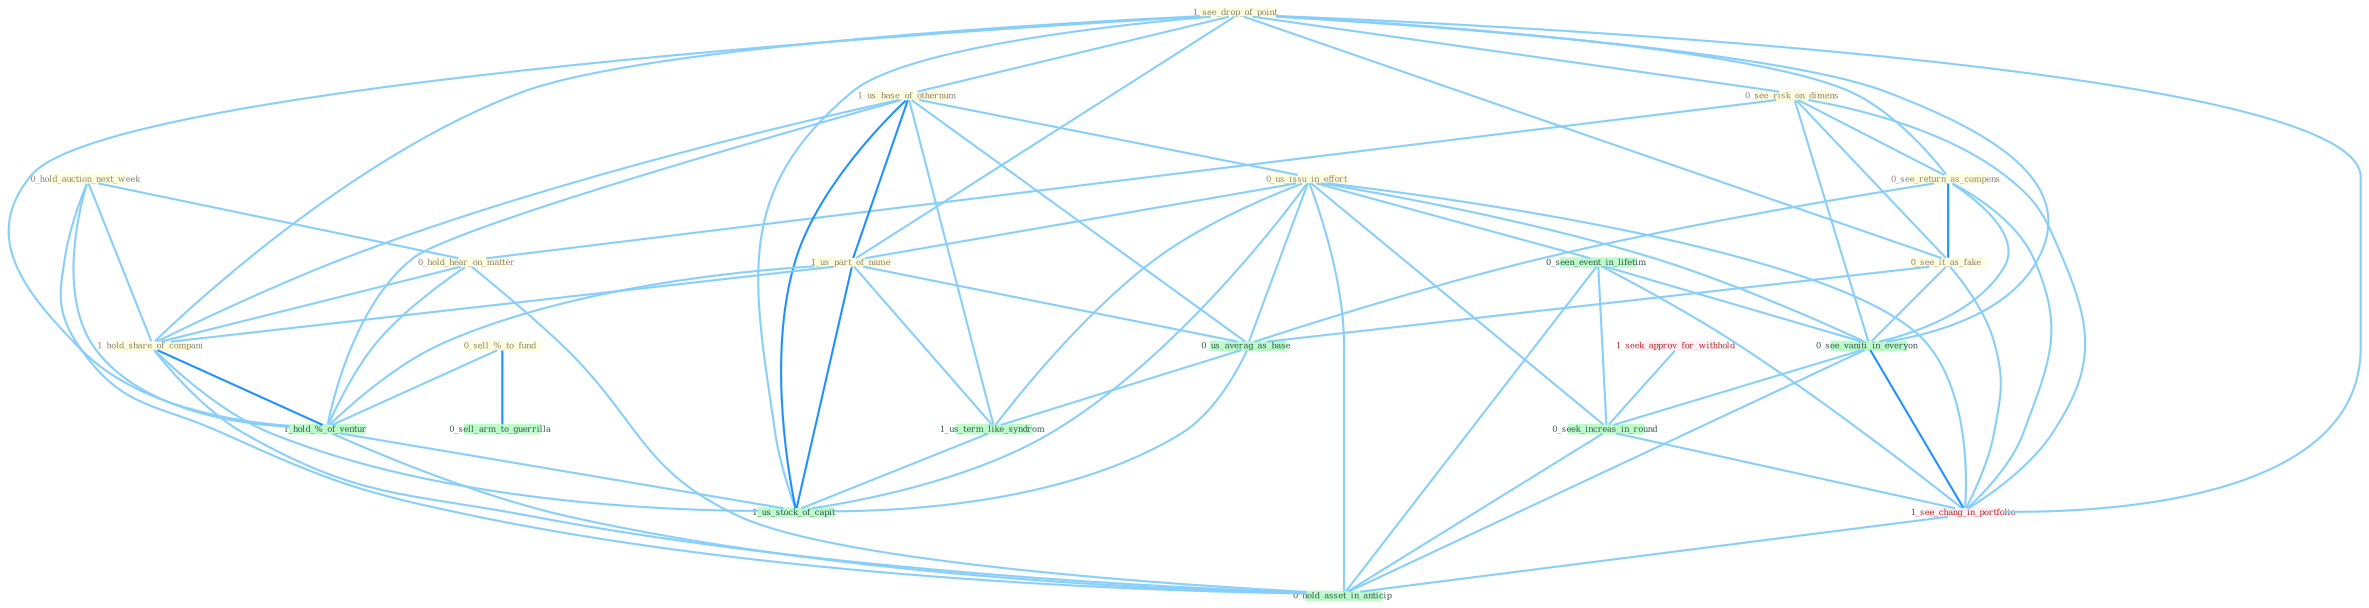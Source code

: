 Graph G{ 
    node
    [shape=polygon,style=filled,width=.5,height=.06,color="#BDFCC9",fixedsize=true,fontsize=4,
    fontcolor="#2f4f4f"];
    {node
    [color="#ffffe0", fontcolor="#8b7d6b"] "0_sell_%_to_fund " "0_hold_auction_next_week " "1_see_drop_of_point " "0_see_risk_on_dimens " "0_see_return_as_compens " "1_us_base_of_othernum " "0_hold_hear_on_matter " "0_us_issu_in_effort " "1_us_part_of_name " "0_see_it_as_fake " "1_hold_share_of_compani "}
{node [color="#fff0f5", fontcolor="#b22222"] "1_seek_approv_for_withhold " "1_see_chang_in_portfolio "}
edge [color="#B0E2FF"];

	"0_sell_%_to_fund " -- "1_hold_%_of_ventur " [w="1", color="#87cefa" ];
	"0_sell_%_to_fund " -- "0_sell_arm_to_guerrilla " [w="2", color="#1e90ff" , len=0.8];
	"0_hold_auction_next_week " -- "0_hold_hear_on_matter " [w="1", color="#87cefa" ];
	"0_hold_auction_next_week " -- "1_hold_share_of_compani " [w="1", color="#87cefa" ];
	"0_hold_auction_next_week " -- "1_hold_%_of_ventur " [w="1", color="#87cefa" ];
	"0_hold_auction_next_week " -- "0_hold_asset_in_anticip " [w="1", color="#87cefa" ];
	"1_see_drop_of_point " -- "0_see_risk_on_dimens " [w="1", color="#87cefa" ];
	"1_see_drop_of_point " -- "0_see_return_as_compens " [w="1", color="#87cefa" ];
	"1_see_drop_of_point " -- "1_us_base_of_othernum " [w="1", color="#87cefa" ];
	"1_see_drop_of_point " -- "1_us_part_of_name " [w="1", color="#87cefa" ];
	"1_see_drop_of_point " -- "0_see_it_as_fake " [w="1", color="#87cefa" ];
	"1_see_drop_of_point " -- "1_hold_share_of_compani " [w="1", color="#87cefa" ];
	"1_see_drop_of_point " -- "1_hold_%_of_ventur " [w="1", color="#87cefa" ];
	"1_see_drop_of_point " -- "0_see_vaniti_in_everyon " [w="1", color="#87cefa" ];
	"1_see_drop_of_point " -- "1_us_stock_of_capit " [w="1", color="#87cefa" ];
	"1_see_drop_of_point " -- "1_see_chang_in_portfolio " [w="1", color="#87cefa" ];
	"0_see_risk_on_dimens " -- "0_see_return_as_compens " [w="1", color="#87cefa" ];
	"0_see_risk_on_dimens " -- "0_hold_hear_on_matter " [w="1", color="#87cefa" ];
	"0_see_risk_on_dimens " -- "0_see_it_as_fake " [w="1", color="#87cefa" ];
	"0_see_risk_on_dimens " -- "0_see_vaniti_in_everyon " [w="1", color="#87cefa" ];
	"0_see_risk_on_dimens " -- "1_see_chang_in_portfolio " [w="1", color="#87cefa" ];
	"0_see_return_as_compens " -- "0_see_it_as_fake " [w="2", color="#1e90ff" , len=0.8];
	"0_see_return_as_compens " -- "0_us_averag_as_base " [w="1", color="#87cefa" ];
	"0_see_return_as_compens " -- "0_see_vaniti_in_everyon " [w="1", color="#87cefa" ];
	"0_see_return_as_compens " -- "1_see_chang_in_portfolio " [w="1", color="#87cefa" ];
	"1_us_base_of_othernum " -- "0_us_issu_in_effort " [w="1", color="#87cefa" ];
	"1_us_base_of_othernum " -- "1_us_part_of_name " [w="2", color="#1e90ff" , len=0.8];
	"1_us_base_of_othernum " -- "1_hold_share_of_compani " [w="1", color="#87cefa" ];
	"1_us_base_of_othernum " -- "0_us_averag_as_base " [w="1", color="#87cefa" ];
	"1_us_base_of_othernum " -- "1_us_term_like_syndrom " [w="1", color="#87cefa" ];
	"1_us_base_of_othernum " -- "1_hold_%_of_ventur " [w="1", color="#87cefa" ];
	"1_us_base_of_othernum " -- "1_us_stock_of_capit " [w="2", color="#1e90ff" , len=0.8];
	"0_hold_hear_on_matter " -- "1_hold_share_of_compani " [w="1", color="#87cefa" ];
	"0_hold_hear_on_matter " -- "1_hold_%_of_ventur " [w="1", color="#87cefa" ];
	"0_hold_hear_on_matter " -- "0_hold_asset_in_anticip " [w="1", color="#87cefa" ];
	"0_us_issu_in_effort " -- "1_us_part_of_name " [w="1", color="#87cefa" ];
	"0_us_issu_in_effort " -- "0_seen_event_in_lifetim " [w="1", color="#87cefa" ];
	"0_us_issu_in_effort " -- "0_us_averag_as_base " [w="1", color="#87cefa" ];
	"0_us_issu_in_effort " -- "1_us_term_like_syndrom " [w="1", color="#87cefa" ];
	"0_us_issu_in_effort " -- "0_see_vaniti_in_everyon " [w="1", color="#87cefa" ];
	"0_us_issu_in_effort " -- "0_seek_increas_in_round " [w="1", color="#87cefa" ];
	"0_us_issu_in_effort " -- "1_us_stock_of_capit " [w="1", color="#87cefa" ];
	"0_us_issu_in_effort " -- "1_see_chang_in_portfolio " [w="1", color="#87cefa" ];
	"0_us_issu_in_effort " -- "0_hold_asset_in_anticip " [w="1", color="#87cefa" ];
	"1_us_part_of_name " -- "1_hold_share_of_compani " [w="1", color="#87cefa" ];
	"1_us_part_of_name " -- "0_us_averag_as_base " [w="1", color="#87cefa" ];
	"1_us_part_of_name " -- "1_us_term_like_syndrom " [w="1", color="#87cefa" ];
	"1_us_part_of_name " -- "1_hold_%_of_ventur " [w="1", color="#87cefa" ];
	"1_us_part_of_name " -- "1_us_stock_of_capit " [w="2", color="#1e90ff" , len=0.8];
	"0_see_it_as_fake " -- "0_us_averag_as_base " [w="1", color="#87cefa" ];
	"0_see_it_as_fake " -- "0_see_vaniti_in_everyon " [w="1", color="#87cefa" ];
	"0_see_it_as_fake " -- "1_see_chang_in_portfolio " [w="1", color="#87cefa" ];
	"1_hold_share_of_compani " -- "1_hold_%_of_ventur " [w="2", color="#1e90ff" , len=0.8];
	"1_hold_share_of_compani " -- "1_us_stock_of_capit " [w="1", color="#87cefa" ];
	"1_hold_share_of_compani " -- "0_hold_asset_in_anticip " [w="1", color="#87cefa" ];
	"0_seen_event_in_lifetim " -- "0_see_vaniti_in_everyon " [w="1", color="#87cefa" ];
	"0_seen_event_in_lifetim " -- "0_seek_increas_in_round " [w="1", color="#87cefa" ];
	"0_seen_event_in_lifetim " -- "1_see_chang_in_portfolio " [w="1", color="#87cefa" ];
	"0_seen_event_in_lifetim " -- "0_hold_asset_in_anticip " [w="1", color="#87cefa" ];
	"0_us_averag_as_base " -- "1_us_term_like_syndrom " [w="1", color="#87cefa" ];
	"0_us_averag_as_base " -- "1_us_stock_of_capit " [w="1", color="#87cefa" ];
	"1_us_term_like_syndrom " -- "1_us_stock_of_capit " [w="1", color="#87cefa" ];
	"1_seek_approv_for_withhold " -- "0_seek_increas_in_round " [w="1", color="#87cefa" ];
	"1_hold_%_of_ventur " -- "1_us_stock_of_capit " [w="1", color="#87cefa" ];
	"1_hold_%_of_ventur " -- "0_hold_asset_in_anticip " [w="1", color="#87cefa" ];
	"0_see_vaniti_in_everyon " -- "0_seek_increas_in_round " [w="1", color="#87cefa" ];
	"0_see_vaniti_in_everyon " -- "1_see_chang_in_portfolio " [w="2", color="#1e90ff" , len=0.8];
	"0_see_vaniti_in_everyon " -- "0_hold_asset_in_anticip " [w="1", color="#87cefa" ];
	"0_seek_increas_in_round " -- "1_see_chang_in_portfolio " [w="1", color="#87cefa" ];
	"0_seek_increas_in_round " -- "0_hold_asset_in_anticip " [w="1", color="#87cefa" ];
	"1_see_chang_in_portfolio " -- "0_hold_asset_in_anticip " [w="1", color="#87cefa" ];
}